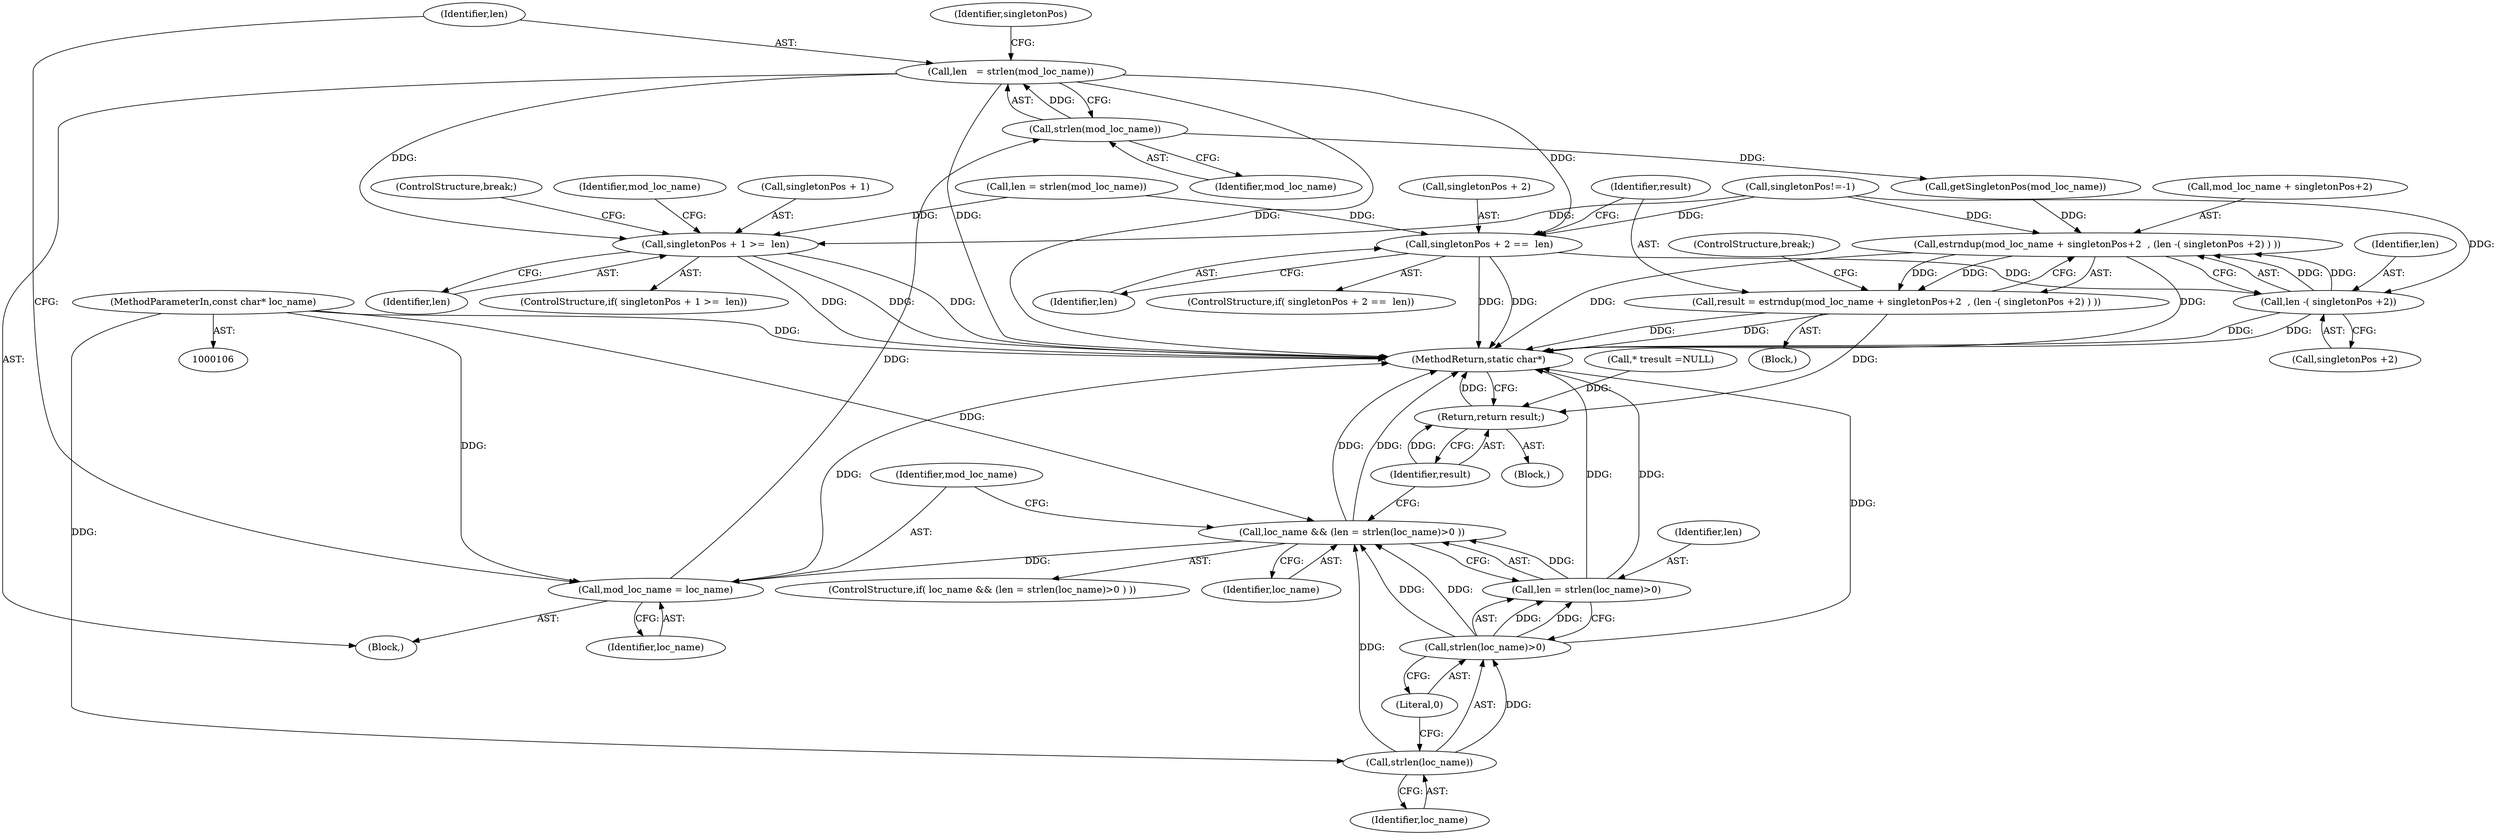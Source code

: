 digraph "0_php-src_97eff7eb57fc2320c267a949cffd622c38712484?w=1_24@API" {
"1000138" [label="(Call,len   = strlen(mod_loc_name))"];
"1000140" [label="(Call,strlen(mod_loc_name))"];
"1000135" [label="(Call,mod_loc_name = loc_name)"];
"1000126" [label="(Call,loc_name && (len = strlen(loc_name)>0 ))"];
"1000131" [label="(Call,strlen(loc_name))"];
"1000107" [label="(MethodParameterIn,const char* loc_name)"];
"1000128" [label="(Call,len = strlen(loc_name)>0)"];
"1000130" [label="(Call,strlen(loc_name)>0)"];
"1000173" [label="(Call,singletonPos + 2 ==  len)"];
"1000189" [label="(Call,len -( singletonPos +2))"];
"1000183" [label="(Call,estrndup(mod_loc_name + singletonPos+2  , (len -( singletonPos +2) ) ))"];
"1000181" [label="(Call,result = estrndup(mod_loc_name + singletonPos+2  , (len -( singletonPos +2) ) ))"];
"1000218" [label="(Return,return result;)"];
"1000198" [label="(Call,singletonPos + 1 >=  len)"];
"1000138" [label="(Call,len   = strlen(mod_loc_name))"];
"1000204" [label="(ControlStructure,break;)"];
"1000208" [label="(Identifier,mod_loc_name)"];
"1000110" [label="(Call,* \tresult =NULL)"];
"1000126" [label="(Call,loc_name && (len = strlen(loc_name)>0 ))"];
"1000107" [label="(MethodParameterIn,const char* loc_name)"];
"1000172" [label="(ControlStructure,if( singletonPos + 2 ==  len))"];
"1000183" [label="(Call,estrndup(mod_loc_name + singletonPos+2  , (len -( singletonPos +2) ) ))"];
"1000145" [label="(Identifier,singletonPos)"];
"1000132" [label="(Identifier,loc_name)"];
"1000130" [label="(Call,strlen(loc_name)>0)"];
"1000177" [label="(Identifier,len)"];
"1000146" [label="(Call,getSingletonPos(mod_loc_name))"];
"1000180" [label="(Block,)"];
"1000140" [label="(Call,strlen(mod_loc_name))"];
"1000218" [label="(Return,return result;)"];
"1000202" [label="(Identifier,len)"];
"1000219" [label="(Identifier,result)"];
"1000129" [label="(Identifier,len)"];
"1000220" [label="(MethodReturn,static char*)"];
"1000198" [label="(Call,singletonPos + 1 >=  len)"];
"1000131" [label="(Call,strlen(loc_name))"];
"1000194" [label="(ControlStructure,break;)"];
"1000137" [label="(Identifier,loc_name)"];
"1000135" [label="(Call,mod_loc_name = loc_name)"];
"1000199" [label="(Call,singletonPos + 1)"];
"1000214" [label="(Call,len = strlen(mod_loc_name))"];
"1000174" [label="(Call,singletonPos + 2)"];
"1000136" [label="(Identifier,mod_loc_name)"];
"1000133" [label="(Literal,0)"];
"1000181" [label="(Call,result = estrndup(mod_loc_name + singletonPos+2  , (len -( singletonPos +2) ) ))"];
"1000197" [label="(ControlStructure,if( singletonPos + 1 >=  len))"];
"1000184" [label="(Call,mod_loc_name + singletonPos+2)"];
"1000139" [label="(Identifier,len)"];
"1000127" [label="(Identifier,loc_name)"];
"1000182" [label="(Identifier,result)"];
"1000108" [label="(Block,)"];
"1000141" [label="(Identifier,mod_loc_name)"];
"1000152" [label="(Call,singletonPos!=-1)"];
"1000189" [label="(Call,len -( singletonPos +2))"];
"1000125" [label="(ControlStructure,if( loc_name && (len = strlen(loc_name)>0 ) ))"];
"1000191" [label="(Call,singletonPos +2)"];
"1000173" [label="(Call,singletonPos + 2 ==  len)"];
"1000128" [label="(Call,len = strlen(loc_name)>0)"];
"1000190" [label="(Identifier,len)"];
"1000134" [label="(Block,)"];
"1000138" -> "1000134"  [label="AST: "];
"1000138" -> "1000140"  [label="CFG: "];
"1000139" -> "1000138"  [label="AST: "];
"1000140" -> "1000138"  [label="AST: "];
"1000145" -> "1000138"  [label="CFG: "];
"1000138" -> "1000220"  [label="DDG: "];
"1000138" -> "1000220"  [label="DDG: "];
"1000140" -> "1000138"  [label="DDG: "];
"1000138" -> "1000173"  [label="DDG: "];
"1000138" -> "1000198"  [label="DDG: "];
"1000140" -> "1000141"  [label="CFG: "];
"1000141" -> "1000140"  [label="AST: "];
"1000135" -> "1000140"  [label="DDG: "];
"1000140" -> "1000146"  [label="DDG: "];
"1000135" -> "1000134"  [label="AST: "];
"1000135" -> "1000137"  [label="CFG: "];
"1000136" -> "1000135"  [label="AST: "];
"1000137" -> "1000135"  [label="AST: "];
"1000139" -> "1000135"  [label="CFG: "];
"1000135" -> "1000220"  [label="DDG: "];
"1000126" -> "1000135"  [label="DDG: "];
"1000107" -> "1000135"  [label="DDG: "];
"1000126" -> "1000125"  [label="AST: "];
"1000126" -> "1000127"  [label="CFG: "];
"1000126" -> "1000128"  [label="CFG: "];
"1000127" -> "1000126"  [label="AST: "];
"1000128" -> "1000126"  [label="AST: "];
"1000136" -> "1000126"  [label="CFG: "];
"1000219" -> "1000126"  [label="CFG: "];
"1000126" -> "1000220"  [label="DDG: "];
"1000126" -> "1000220"  [label="DDG: "];
"1000131" -> "1000126"  [label="DDG: "];
"1000107" -> "1000126"  [label="DDG: "];
"1000128" -> "1000126"  [label="DDG: "];
"1000130" -> "1000126"  [label="DDG: "];
"1000130" -> "1000126"  [label="DDG: "];
"1000131" -> "1000130"  [label="AST: "];
"1000131" -> "1000132"  [label="CFG: "];
"1000132" -> "1000131"  [label="AST: "];
"1000133" -> "1000131"  [label="CFG: "];
"1000131" -> "1000130"  [label="DDG: "];
"1000107" -> "1000131"  [label="DDG: "];
"1000107" -> "1000106"  [label="AST: "];
"1000107" -> "1000220"  [label="DDG: "];
"1000128" -> "1000130"  [label="CFG: "];
"1000129" -> "1000128"  [label="AST: "];
"1000130" -> "1000128"  [label="AST: "];
"1000128" -> "1000220"  [label="DDG: "];
"1000128" -> "1000220"  [label="DDG: "];
"1000130" -> "1000128"  [label="DDG: "];
"1000130" -> "1000128"  [label="DDG: "];
"1000130" -> "1000133"  [label="CFG: "];
"1000133" -> "1000130"  [label="AST: "];
"1000130" -> "1000220"  [label="DDG: "];
"1000173" -> "1000172"  [label="AST: "];
"1000173" -> "1000177"  [label="CFG: "];
"1000174" -> "1000173"  [label="AST: "];
"1000177" -> "1000173"  [label="AST: "];
"1000182" -> "1000173"  [label="CFG: "];
"1000173" -> "1000220"  [label="DDG: "];
"1000173" -> "1000220"  [label="DDG: "];
"1000152" -> "1000173"  [label="DDG: "];
"1000214" -> "1000173"  [label="DDG: "];
"1000173" -> "1000189"  [label="DDG: "];
"1000189" -> "1000183"  [label="AST: "];
"1000189" -> "1000191"  [label="CFG: "];
"1000190" -> "1000189"  [label="AST: "];
"1000191" -> "1000189"  [label="AST: "];
"1000183" -> "1000189"  [label="CFG: "];
"1000189" -> "1000220"  [label="DDG: "];
"1000189" -> "1000220"  [label="DDG: "];
"1000189" -> "1000183"  [label="DDG: "];
"1000189" -> "1000183"  [label="DDG: "];
"1000152" -> "1000189"  [label="DDG: "];
"1000183" -> "1000181"  [label="AST: "];
"1000184" -> "1000183"  [label="AST: "];
"1000181" -> "1000183"  [label="CFG: "];
"1000183" -> "1000220"  [label="DDG: "];
"1000183" -> "1000220"  [label="DDG: "];
"1000183" -> "1000181"  [label="DDG: "];
"1000183" -> "1000181"  [label="DDG: "];
"1000146" -> "1000183"  [label="DDG: "];
"1000152" -> "1000183"  [label="DDG: "];
"1000181" -> "1000180"  [label="AST: "];
"1000182" -> "1000181"  [label="AST: "];
"1000194" -> "1000181"  [label="CFG: "];
"1000181" -> "1000220"  [label="DDG: "];
"1000181" -> "1000220"  [label="DDG: "];
"1000181" -> "1000218"  [label="DDG: "];
"1000218" -> "1000108"  [label="AST: "];
"1000218" -> "1000219"  [label="CFG: "];
"1000219" -> "1000218"  [label="AST: "];
"1000220" -> "1000218"  [label="CFG: "];
"1000218" -> "1000220"  [label="DDG: "];
"1000219" -> "1000218"  [label="DDG: "];
"1000110" -> "1000218"  [label="DDG: "];
"1000198" -> "1000197"  [label="AST: "];
"1000198" -> "1000202"  [label="CFG: "];
"1000199" -> "1000198"  [label="AST: "];
"1000202" -> "1000198"  [label="AST: "];
"1000204" -> "1000198"  [label="CFG: "];
"1000208" -> "1000198"  [label="CFG: "];
"1000198" -> "1000220"  [label="DDG: "];
"1000198" -> "1000220"  [label="DDG: "];
"1000198" -> "1000220"  [label="DDG: "];
"1000152" -> "1000198"  [label="DDG: "];
"1000214" -> "1000198"  [label="DDG: "];
}
